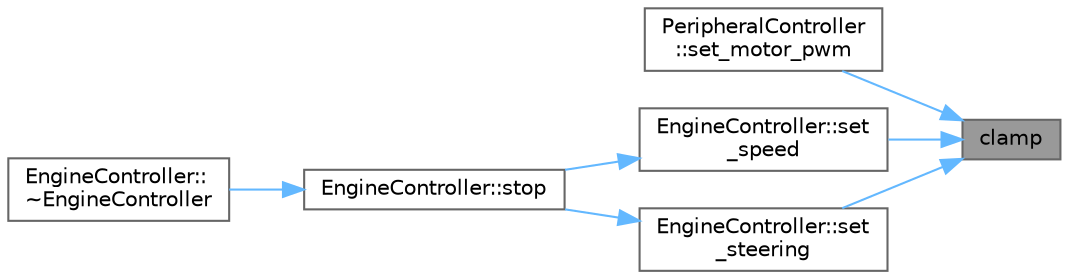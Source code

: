 digraph "clamp"
{
 // LATEX_PDF_SIZE
  bgcolor="transparent";
  edge [fontname=Helvetica,fontsize=10,labelfontname=Helvetica,labelfontsize=10];
  node [fontname=Helvetica,fontsize=10,shape=box,height=0.2,width=0.4];
  rankdir="RL";
  Node1 [id="Node000001",label="clamp",height=0.2,width=0.4,color="gray40", fillcolor="grey60", style="filled", fontcolor="black",tooltip=" "];
  Node1 -> Node2 [id="edge1_Node000001_Node000002",dir="back",color="steelblue1",style="solid",tooltip=" "];
  Node2 [id="Node000002",label="PeripheralController\l::set_motor_pwm",height=0.2,width=0.4,color="grey40", fillcolor="white", style="filled",URL="$classPeripheralController.html#a812ccf8cae6f9d5e89cb02949d4839b7",tooltip=" "];
  Node1 -> Node3 [id="edge2_Node000001_Node000003",dir="back",color="steelblue1",style="solid",tooltip=" "];
  Node3 [id="Node000003",label="EngineController::set\l_speed",height=0.2,width=0.4,color="grey40", fillcolor="white", style="filled",URL="$classEngineController.html#ad865d656c4d1dd4a86b9206a2a9bd926",tooltip=" "];
  Node3 -> Node4 [id="edge3_Node000003_Node000004",dir="back",color="steelblue1",style="solid",tooltip=" "];
  Node4 [id="Node000004",label="EngineController::stop",height=0.2,width=0.4,color="grey40", fillcolor="white", style="filled",URL="$classEngineController.html#a074d7c44fc23053b0bc8aee6650971bf",tooltip=" "];
  Node4 -> Node5 [id="edge4_Node000004_Node000005",dir="back",color="steelblue1",style="solid",tooltip=" "];
  Node5 [id="Node000005",label="EngineController::\l~EngineController",height=0.2,width=0.4,color="grey40", fillcolor="white", style="filled",URL="$classEngineController.html#af49b8503ec1964013a1a232de4d5ec39",tooltip=" "];
  Node1 -> Node6 [id="edge5_Node000001_Node000006",dir="back",color="steelblue1",style="solid",tooltip=" "];
  Node6 [id="Node000006",label="EngineController::set\l_steering",height=0.2,width=0.4,color="grey40", fillcolor="white", style="filled",URL="$classEngineController.html#afb4f398c794e6d6bb99b2e5426ce4567",tooltip=" "];
  Node6 -> Node4 [id="edge6_Node000006_Node000004",dir="back",color="steelblue1",style="solid",tooltip=" "];
}
